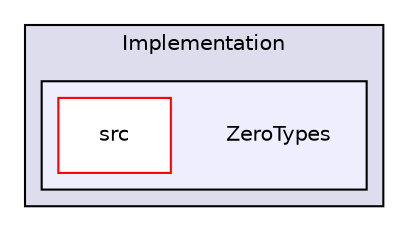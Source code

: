 digraph "D:/Work/Programmieren/Java/D-MARLA/Implementation/ZeroTypes" {
  compound=true
  node [ fontsize="10", fontname="Helvetica"];
  edge [ labelfontsize="10", labelfontname="Helvetica"];
  subgraph clusterdir_df0304752b06677cfa1dca6199f47c69 {
    graph [ bgcolor="#ddddee", pencolor="black", label="Implementation" fontname="Helvetica", fontsize="10", URL="dir_df0304752b06677cfa1dca6199f47c69.html"]
  subgraph clusterdir_cdec1c9683b0f0c476f288b19d494731 {
    graph [ bgcolor="#eeeeff", pencolor="black", label="" URL="dir_cdec1c9683b0f0c476f288b19d494731.html"];
    dir_cdec1c9683b0f0c476f288b19d494731 [shape=plaintext label="ZeroTypes"];
    dir_83c27a1a8280ea473d9aae3ae06dc9ce [shape=box label="src" color="red" fillcolor="white" style="filled" URL="dir_83c27a1a8280ea473d9aae3ae06dc9ce.html"];
  }
  }
}

